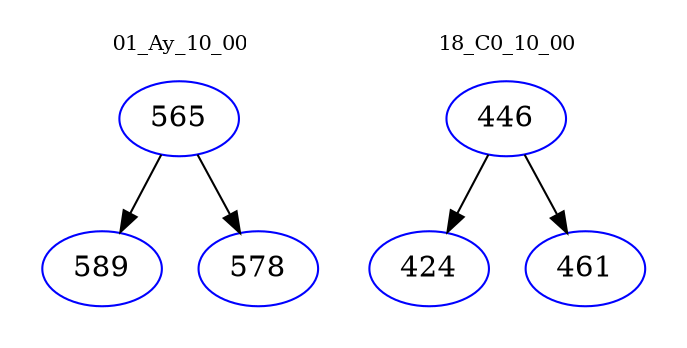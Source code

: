 digraph{
subgraph cluster_0 {
color = white
label = "01_Ay_10_00";
fontsize=10;
T0_565 [label="565", color="blue"]
T0_565 -> T0_589 [color="black"]
T0_589 [label="589", color="blue"]
T0_565 -> T0_578 [color="black"]
T0_578 [label="578", color="blue"]
}
subgraph cluster_1 {
color = white
label = "18_C0_10_00";
fontsize=10;
T1_446 [label="446", color="blue"]
T1_446 -> T1_424 [color="black"]
T1_424 [label="424", color="blue"]
T1_446 -> T1_461 [color="black"]
T1_461 [label="461", color="blue"]
}
}

